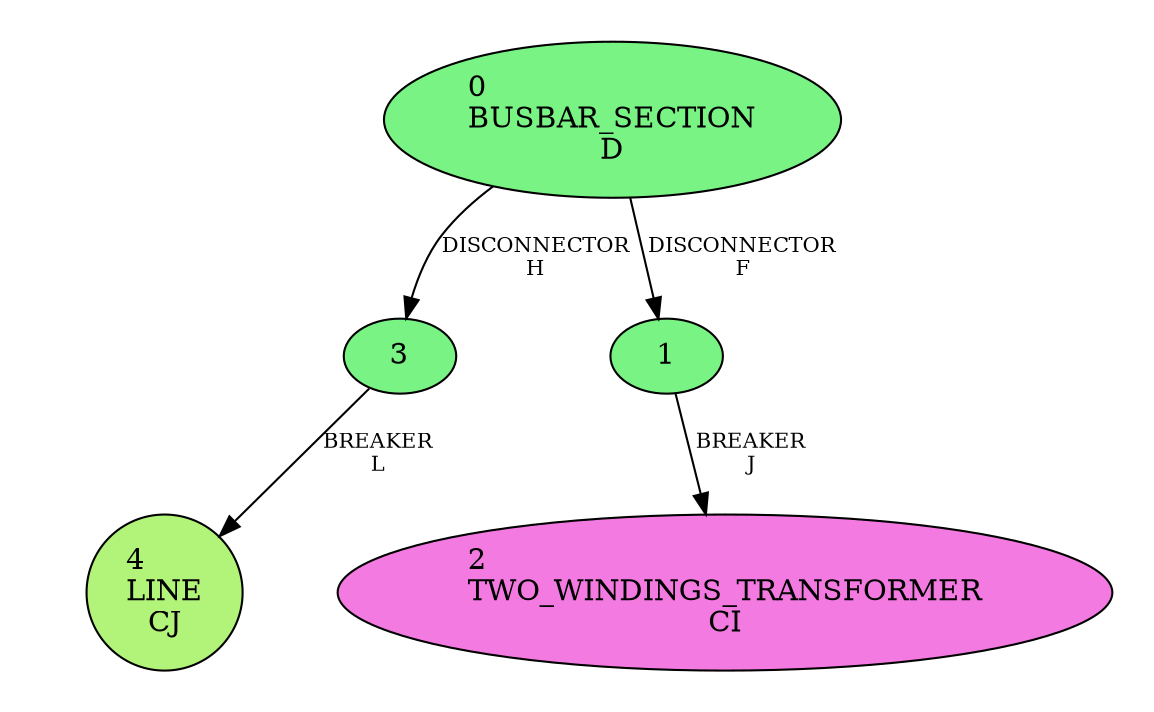 digraph G {
	node [shape=box];
	compound=true;
	n5 [label="3",shape="ellipse",style="filled",fillcolor="#7AF385"];
	n3 [label="2\lTWO_WINDINGS_TRANSFORMER\lCI",shape="ellipse",style="filled",fillcolor="#F37AE1"];
	n2 [label="1",shape="ellipse",style="filled",fillcolor="#7AF385"];
	n0 [label="0\lBUSBAR_SECTION\lD",shape="ellipse",style="filled",fillcolor="#7AF385"];
	n6 [label="4\lLINE\lCJ",shape="ellipse",style="filled",fillcolor="#B2F37A"];
	n0 -> n2 [label="DISCONNECTOR\lF",fontsize="10",style="solid"];
	n0 -> n5 [label="DISCONNECTOR\lH",fontsize="10",style="solid"];
	n2 -> n3 [label="BREAKER\lJ",fontsize="10",style="solid"];
	n5 -> n6 [label="BREAKER\lL",fontsize="10",style="solid"];
	subgraph cluster_c1 {
		cluster_c1 [label="",shape=point,style=invis];
		pencolor="transparent";
		n5;
		n2;
		n0;
	}
	subgraph cluster_c4 {
		cluster_c4 [label="",shape=point,style=invis];
		pencolor="transparent";
		n3;
	}
	subgraph cluster_c7 {
		cluster_c7 [label="",shape=point,style=invis];
		pencolor="transparent";
		n6;
	}
}
